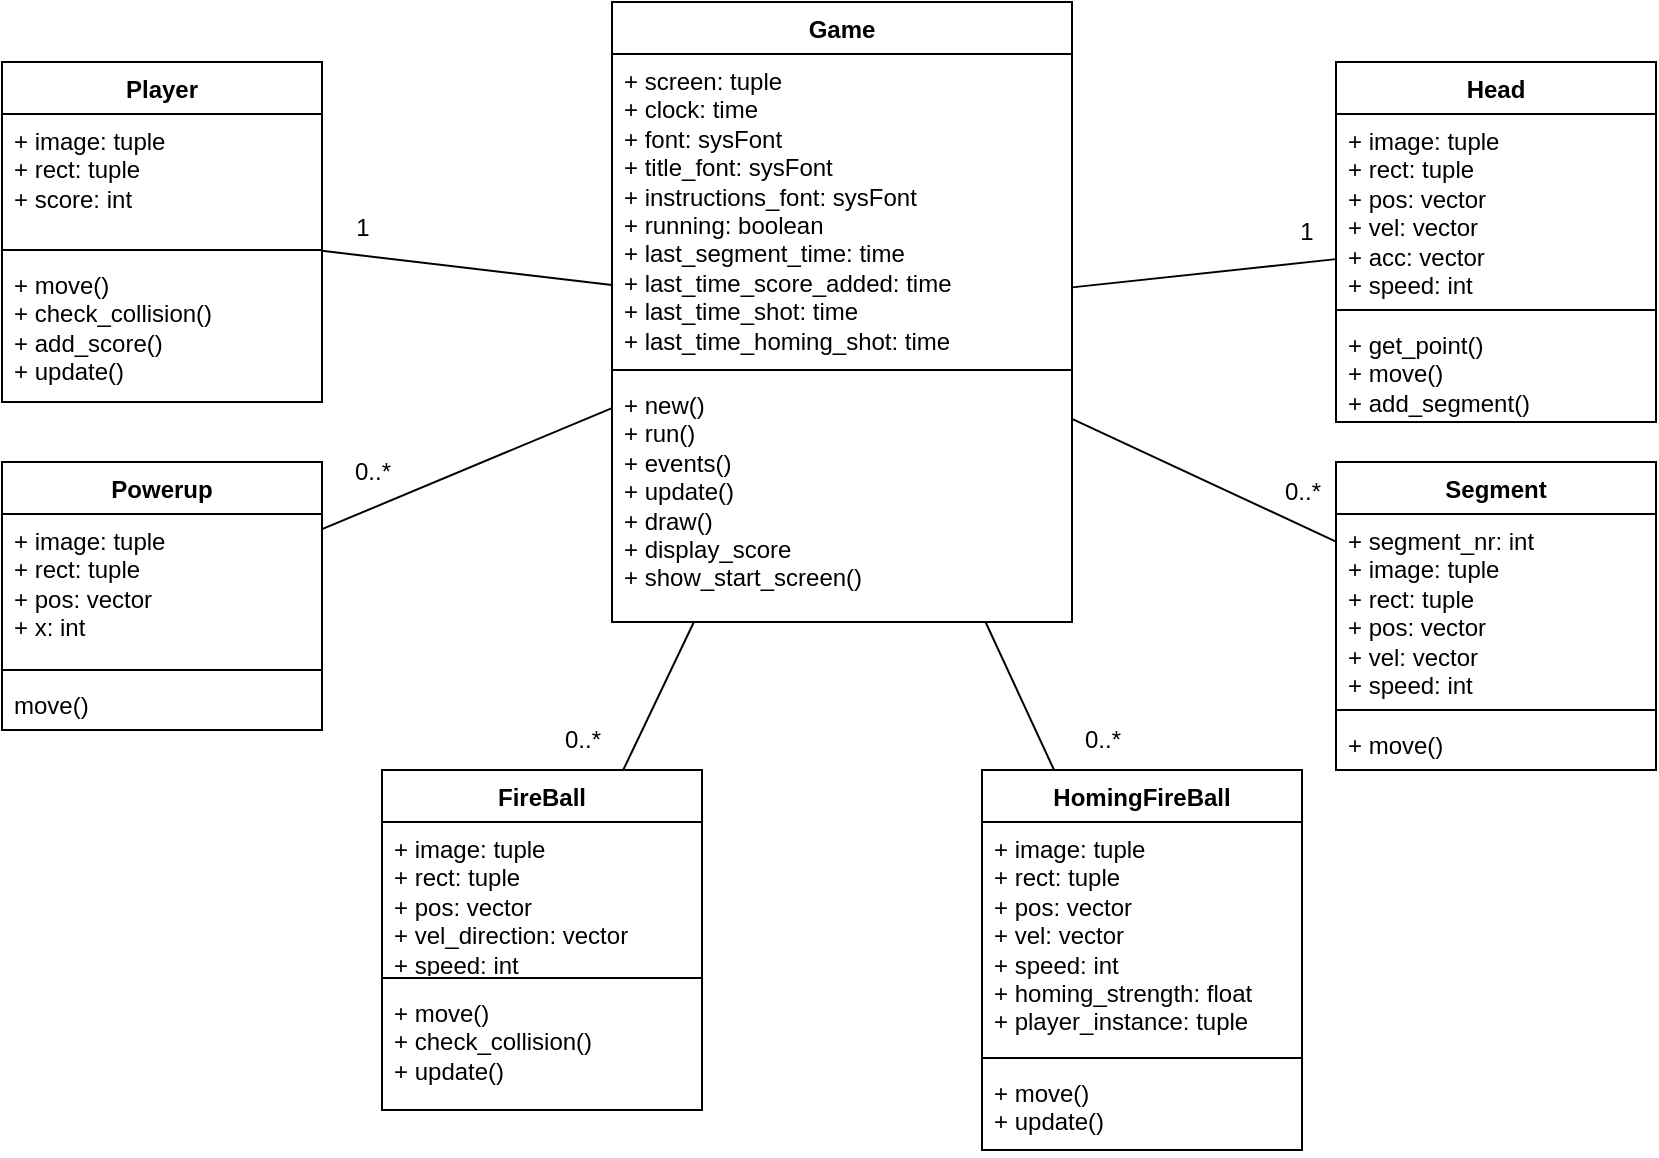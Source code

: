 <mxfile version="23.1.1" type="device">
  <diagram id="C5RBs43oDa-KdzZeNtuy" name="Page-1">
    <mxGraphModel dx="1578" dy="706" grid="1" gridSize="10" guides="1" tooltips="1" connect="1" arrows="1" fold="1" page="1" pageScale="1" pageWidth="827" pageHeight="1169" math="0" shadow="0">
      <root>
        <mxCell id="WIyWlLk6GJQsqaUBKTNV-0" />
        <mxCell id="WIyWlLk6GJQsqaUBKTNV-1" parent="WIyWlLk6GJQsqaUBKTNV-0" />
        <mxCell id="3XpS3VxJBWorhceTLrg--0" value="Game" style="swimlane;fontStyle=1;align=center;verticalAlign=top;childLayout=stackLayout;horizontal=1;startSize=26;horizontalStack=0;resizeParent=1;resizeParentMax=0;resizeLast=0;collapsible=1;marginBottom=0;whiteSpace=wrap;html=1;" vertex="1" parent="WIyWlLk6GJQsqaUBKTNV-1">
          <mxGeometry x="305" width="230" height="310" as="geometry" />
        </mxCell>
        <mxCell id="3XpS3VxJBWorhceTLrg--1" value="+ screen: tuple&lt;br&gt;+ clock: time&lt;br&gt;+ font: sysFont&lt;br&gt;+ title_font: sysFont&lt;br&gt;+ instructions_font: sysFont&lt;br&gt;+ running: boolean&lt;br&gt;+ last_segment_time: time&lt;br&gt;+ last_time_score_added: time&lt;br&gt;+ last_time_shot: time&lt;br&gt;+ last_time_homing_shot: time" style="text;strokeColor=none;fillColor=none;align=left;verticalAlign=top;spacingLeft=4;spacingRight=4;overflow=hidden;rotatable=0;points=[[0,0.5],[1,0.5]];portConstraint=eastwest;whiteSpace=wrap;html=1;" vertex="1" parent="3XpS3VxJBWorhceTLrg--0">
          <mxGeometry y="26" width="230" height="154" as="geometry" />
        </mxCell>
        <mxCell id="3XpS3VxJBWorhceTLrg--2" value="" style="line;strokeWidth=1;fillColor=none;align=left;verticalAlign=middle;spacingTop=-1;spacingLeft=3;spacingRight=3;rotatable=0;labelPosition=right;points=[];portConstraint=eastwest;strokeColor=inherit;" vertex="1" parent="3XpS3VxJBWorhceTLrg--0">
          <mxGeometry y="180" width="230" height="8" as="geometry" />
        </mxCell>
        <mxCell id="3XpS3VxJBWorhceTLrg--3" value="+ new()&lt;br&gt;+ run()&lt;br&gt;+ events()&lt;br&gt;+ update()&lt;br&gt;+ draw()&lt;br&gt;+ display_score&lt;br&gt;+ show_start_screen()" style="text;strokeColor=none;fillColor=none;align=left;verticalAlign=top;spacingLeft=4;spacingRight=4;overflow=hidden;rotatable=0;points=[[0,0.5],[1,0.5]];portConstraint=eastwest;whiteSpace=wrap;html=1;" vertex="1" parent="3XpS3VxJBWorhceTLrg--0">
          <mxGeometry y="188" width="230" height="122" as="geometry" />
        </mxCell>
        <mxCell id="3XpS3VxJBWorhceTLrg--4" value="Player" style="swimlane;fontStyle=1;align=center;verticalAlign=top;childLayout=stackLayout;horizontal=1;startSize=26;horizontalStack=0;resizeParent=1;resizeParentMax=0;resizeLast=0;collapsible=1;marginBottom=0;whiteSpace=wrap;html=1;" vertex="1" parent="WIyWlLk6GJQsqaUBKTNV-1">
          <mxGeometry y="30" width="160" height="170" as="geometry" />
        </mxCell>
        <mxCell id="3XpS3VxJBWorhceTLrg--5" value="+ image: tuple&lt;br&gt;+ rect: tuple&lt;br&gt;+ score: int" style="text;strokeColor=none;fillColor=none;align=left;verticalAlign=top;spacingLeft=4;spacingRight=4;overflow=hidden;rotatable=0;points=[[0,0.5],[1,0.5]];portConstraint=eastwest;whiteSpace=wrap;html=1;" vertex="1" parent="3XpS3VxJBWorhceTLrg--4">
          <mxGeometry y="26" width="160" height="64" as="geometry" />
        </mxCell>
        <mxCell id="3XpS3VxJBWorhceTLrg--6" value="" style="line;strokeWidth=1;fillColor=none;align=left;verticalAlign=middle;spacingTop=-1;spacingLeft=3;spacingRight=3;rotatable=0;labelPosition=right;points=[];portConstraint=eastwest;strokeColor=inherit;" vertex="1" parent="3XpS3VxJBWorhceTLrg--4">
          <mxGeometry y="90" width="160" height="8" as="geometry" />
        </mxCell>
        <mxCell id="3XpS3VxJBWorhceTLrg--7" value="+ move()&lt;br&gt;+ check_collision()&lt;br&gt;+ add_score()&lt;br&gt;+ update()&lt;br&gt;" style="text;strokeColor=none;fillColor=none;align=left;verticalAlign=top;spacingLeft=4;spacingRight=4;overflow=hidden;rotatable=0;points=[[0,0.5],[1,0.5]];portConstraint=eastwest;whiteSpace=wrap;html=1;" vertex="1" parent="3XpS3VxJBWorhceTLrg--4">
          <mxGeometry y="98" width="160" height="72" as="geometry" />
        </mxCell>
        <mxCell id="3XpS3VxJBWorhceTLrg--9" value="Head" style="swimlane;fontStyle=1;align=center;verticalAlign=top;childLayout=stackLayout;horizontal=1;startSize=26;horizontalStack=0;resizeParent=1;resizeParentMax=0;resizeLast=0;collapsible=1;marginBottom=0;whiteSpace=wrap;html=1;" vertex="1" parent="WIyWlLk6GJQsqaUBKTNV-1">
          <mxGeometry x="667" y="30" width="160" height="180" as="geometry" />
        </mxCell>
        <mxCell id="3XpS3VxJBWorhceTLrg--10" value="+ image: tuple&lt;br&gt;+ rect: tuple&lt;br&gt;+ pos: vector&lt;br&gt;+ vel: vector&lt;br&gt;+ acc: vector&lt;br&gt;+ speed: int" style="text;strokeColor=none;fillColor=none;align=left;verticalAlign=top;spacingLeft=4;spacingRight=4;overflow=hidden;rotatable=0;points=[[0,0.5],[1,0.5]];portConstraint=eastwest;whiteSpace=wrap;html=1;" vertex="1" parent="3XpS3VxJBWorhceTLrg--9">
          <mxGeometry y="26" width="160" height="94" as="geometry" />
        </mxCell>
        <mxCell id="3XpS3VxJBWorhceTLrg--11" value="" style="line;strokeWidth=1;fillColor=none;align=left;verticalAlign=middle;spacingTop=-1;spacingLeft=3;spacingRight=3;rotatable=0;labelPosition=right;points=[];portConstraint=eastwest;strokeColor=inherit;" vertex="1" parent="3XpS3VxJBWorhceTLrg--9">
          <mxGeometry y="120" width="160" height="8" as="geometry" />
        </mxCell>
        <mxCell id="3XpS3VxJBWorhceTLrg--12" value="+ get_point()&lt;br&gt;+ move()&lt;br&gt;+ add_segment()" style="text;strokeColor=none;fillColor=none;align=left;verticalAlign=top;spacingLeft=4;spacingRight=4;overflow=hidden;rotatable=0;points=[[0,0.5],[1,0.5]];portConstraint=eastwest;whiteSpace=wrap;html=1;" vertex="1" parent="3XpS3VxJBWorhceTLrg--9">
          <mxGeometry y="128" width="160" height="52" as="geometry" />
        </mxCell>
        <mxCell id="3XpS3VxJBWorhceTLrg--13" value="Segment" style="swimlane;fontStyle=1;align=center;verticalAlign=top;childLayout=stackLayout;horizontal=1;startSize=26;horizontalStack=0;resizeParent=1;resizeParentMax=0;resizeLast=0;collapsible=1;marginBottom=0;whiteSpace=wrap;html=1;" vertex="1" parent="WIyWlLk6GJQsqaUBKTNV-1">
          <mxGeometry x="667" y="230" width="160" height="154" as="geometry" />
        </mxCell>
        <mxCell id="3XpS3VxJBWorhceTLrg--14" value="+ segment_nr: int&lt;br&gt;+ image: tuple&lt;br&gt;+ rect: tuple&lt;br&gt;+ pos: vector&lt;br&gt;+ vel: vector&lt;br&gt;+ speed: int" style="text;strokeColor=none;fillColor=none;align=left;verticalAlign=top;spacingLeft=4;spacingRight=4;overflow=hidden;rotatable=0;points=[[0,0.5],[1,0.5]];portConstraint=eastwest;whiteSpace=wrap;html=1;" vertex="1" parent="3XpS3VxJBWorhceTLrg--13">
          <mxGeometry y="26" width="160" height="94" as="geometry" />
        </mxCell>
        <mxCell id="3XpS3VxJBWorhceTLrg--15" value="" style="line;strokeWidth=1;fillColor=none;align=left;verticalAlign=middle;spacingTop=-1;spacingLeft=3;spacingRight=3;rotatable=0;labelPosition=right;points=[];portConstraint=eastwest;strokeColor=inherit;" vertex="1" parent="3XpS3VxJBWorhceTLrg--13">
          <mxGeometry y="120" width="160" height="8" as="geometry" />
        </mxCell>
        <mxCell id="3XpS3VxJBWorhceTLrg--16" value="+ move()" style="text;strokeColor=none;fillColor=none;align=left;verticalAlign=top;spacingLeft=4;spacingRight=4;overflow=hidden;rotatable=0;points=[[0,0.5],[1,0.5]];portConstraint=eastwest;whiteSpace=wrap;html=1;" vertex="1" parent="3XpS3VxJBWorhceTLrg--13">
          <mxGeometry y="128" width="160" height="26" as="geometry" />
        </mxCell>
        <mxCell id="3XpS3VxJBWorhceTLrg--17" value="FireBall" style="swimlane;fontStyle=1;align=center;verticalAlign=top;childLayout=stackLayout;horizontal=1;startSize=26;horizontalStack=0;resizeParent=1;resizeParentMax=0;resizeLast=0;collapsible=1;marginBottom=0;whiteSpace=wrap;html=1;" vertex="1" parent="WIyWlLk6GJQsqaUBKTNV-1">
          <mxGeometry x="190" y="384" width="160" height="170" as="geometry" />
        </mxCell>
        <mxCell id="3XpS3VxJBWorhceTLrg--18" value="+ image: tuple&lt;br&gt;+ rect: tuple&lt;br&gt;+ pos: vector&lt;br&gt;+ vel_direction: vector&lt;br&gt;+ speed: int" style="text;strokeColor=none;fillColor=none;align=left;verticalAlign=top;spacingLeft=4;spacingRight=4;overflow=hidden;rotatable=0;points=[[0,0.5],[1,0.5]];portConstraint=eastwest;whiteSpace=wrap;html=1;" vertex="1" parent="3XpS3VxJBWorhceTLrg--17">
          <mxGeometry y="26" width="160" height="74" as="geometry" />
        </mxCell>
        <mxCell id="3XpS3VxJBWorhceTLrg--19" value="" style="line;strokeWidth=1;fillColor=none;align=left;verticalAlign=middle;spacingTop=-1;spacingLeft=3;spacingRight=3;rotatable=0;labelPosition=right;points=[];portConstraint=eastwest;strokeColor=inherit;" vertex="1" parent="3XpS3VxJBWorhceTLrg--17">
          <mxGeometry y="100" width="160" height="8" as="geometry" />
        </mxCell>
        <mxCell id="3XpS3VxJBWorhceTLrg--20" value="+ move()&lt;br&gt;+ check_collision()&lt;br&gt;+ update()" style="text;strokeColor=none;fillColor=none;align=left;verticalAlign=top;spacingLeft=4;spacingRight=4;overflow=hidden;rotatable=0;points=[[0,0.5],[1,0.5]];portConstraint=eastwest;whiteSpace=wrap;html=1;" vertex="1" parent="3XpS3VxJBWorhceTLrg--17">
          <mxGeometry y="108" width="160" height="62" as="geometry" />
        </mxCell>
        <mxCell id="3XpS3VxJBWorhceTLrg--21" value="HomingFireBall" style="swimlane;fontStyle=1;align=center;verticalAlign=top;childLayout=stackLayout;horizontal=1;startSize=26;horizontalStack=0;resizeParent=1;resizeParentMax=0;resizeLast=0;collapsible=1;marginBottom=0;whiteSpace=wrap;html=1;" vertex="1" parent="WIyWlLk6GJQsqaUBKTNV-1">
          <mxGeometry x="490" y="384" width="160" height="190" as="geometry" />
        </mxCell>
        <mxCell id="3XpS3VxJBWorhceTLrg--22" value="+ image: tuple&lt;br&gt;+ rect: tuple&lt;br&gt;+ pos: vector&lt;br&gt;+ vel: vector&lt;br&gt;+ speed: int&lt;br&gt;+ homing_strength: float&lt;br&gt;+ player_instance: tuple" style="text;strokeColor=none;fillColor=none;align=left;verticalAlign=top;spacingLeft=4;spacingRight=4;overflow=hidden;rotatable=0;points=[[0,0.5],[1,0.5]];portConstraint=eastwest;whiteSpace=wrap;html=1;" vertex="1" parent="3XpS3VxJBWorhceTLrg--21">
          <mxGeometry y="26" width="160" height="114" as="geometry" />
        </mxCell>
        <mxCell id="3XpS3VxJBWorhceTLrg--23" value="" style="line;strokeWidth=1;fillColor=none;align=left;verticalAlign=middle;spacingTop=-1;spacingLeft=3;spacingRight=3;rotatable=0;labelPosition=right;points=[];portConstraint=eastwest;strokeColor=inherit;" vertex="1" parent="3XpS3VxJBWorhceTLrg--21">
          <mxGeometry y="140" width="160" height="8" as="geometry" />
        </mxCell>
        <mxCell id="3XpS3VxJBWorhceTLrg--24" value="+ move()&lt;br&gt;+ update()" style="text;strokeColor=none;fillColor=none;align=left;verticalAlign=top;spacingLeft=4;spacingRight=4;overflow=hidden;rotatable=0;points=[[0,0.5],[1,0.5]];portConstraint=eastwest;whiteSpace=wrap;html=1;" vertex="1" parent="3XpS3VxJBWorhceTLrg--21">
          <mxGeometry y="148" width="160" height="42" as="geometry" />
        </mxCell>
        <mxCell id="3XpS3VxJBWorhceTLrg--25" value="Powerup" style="swimlane;fontStyle=1;align=center;verticalAlign=top;childLayout=stackLayout;horizontal=1;startSize=26;horizontalStack=0;resizeParent=1;resizeParentMax=0;resizeLast=0;collapsible=1;marginBottom=0;whiteSpace=wrap;html=1;" vertex="1" parent="WIyWlLk6GJQsqaUBKTNV-1">
          <mxGeometry y="230" width="160" height="134" as="geometry" />
        </mxCell>
        <mxCell id="3XpS3VxJBWorhceTLrg--26" value="+ image: tuple&lt;br&gt;+ rect: tuple&lt;br&gt;+ pos: vector&lt;br&gt;+ x: int" style="text;strokeColor=none;fillColor=none;align=left;verticalAlign=top;spacingLeft=4;spacingRight=4;overflow=hidden;rotatable=0;points=[[0,0.5],[1,0.5]];portConstraint=eastwest;whiteSpace=wrap;html=1;" vertex="1" parent="3XpS3VxJBWorhceTLrg--25">
          <mxGeometry y="26" width="160" height="74" as="geometry" />
        </mxCell>
        <mxCell id="3XpS3VxJBWorhceTLrg--27" value="" style="line;strokeWidth=1;fillColor=none;align=left;verticalAlign=middle;spacingTop=-1;spacingLeft=3;spacingRight=3;rotatable=0;labelPosition=right;points=[];portConstraint=eastwest;strokeColor=inherit;" vertex="1" parent="3XpS3VxJBWorhceTLrg--25">
          <mxGeometry y="100" width="160" height="8" as="geometry" />
        </mxCell>
        <mxCell id="3XpS3VxJBWorhceTLrg--28" value="move()" style="text;strokeColor=none;fillColor=none;align=left;verticalAlign=top;spacingLeft=4;spacingRight=4;overflow=hidden;rotatable=0;points=[[0,0.5],[1,0.5]];portConstraint=eastwest;whiteSpace=wrap;html=1;" vertex="1" parent="3XpS3VxJBWorhceTLrg--25">
          <mxGeometry y="108" width="160" height="26" as="geometry" />
        </mxCell>
        <mxCell id="3XpS3VxJBWorhceTLrg--30" value="" style="endArrow=none;html=1;rounded=0;" edge="1" parent="WIyWlLk6GJQsqaUBKTNV-1" source="3XpS3VxJBWorhceTLrg--0" target="3XpS3VxJBWorhceTLrg--4">
          <mxGeometry width="50" height="50" relative="1" as="geometry">
            <mxPoint x="470" y="240" as="sourcePoint" />
            <mxPoint x="520" y="190" as="targetPoint" />
          </mxGeometry>
        </mxCell>
        <mxCell id="3XpS3VxJBWorhceTLrg--31" value="" style="endArrow=none;html=1;rounded=0;" edge="1" parent="WIyWlLk6GJQsqaUBKTNV-1" source="3XpS3VxJBWorhceTLrg--25" target="3XpS3VxJBWorhceTLrg--0">
          <mxGeometry width="50" height="50" relative="1" as="geometry">
            <mxPoint x="330" y="170" as="sourcePoint" />
            <mxPoint x="380" y="120" as="targetPoint" />
          </mxGeometry>
        </mxCell>
        <mxCell id="3XpS3VxJBWorhceTLrg--32" value="" style="endArrow=none;html=1;rounded=0;" edge="1" parent="WIyWlLk6GJQsqaUBKTNV-1" source="3XpS3VxJBWorhceTLrg--13" target="3XpS3VxJBWorhceTLrg--0">
          <mxGeometry width="50" height="50" relative="1" as="geometry">
            <mxPoint x="330" y="420" as="sourcePoint" />
            <mxPoint x="380" y="370" as="targetPoint" />
          </mxGeometry>
        </mxCell>
        <mxCell id="3XpS3VxJBWorhceTLrg--33" value="" style="endArrow=none;html=1;rounded=0;" edge="1" parent="WIyWlLk6GJQsqaUBKTNV-1" source="3XpS3VxJBWorhceTLrg--21" target="3XpS3VxJBWorhceTLrg--0">
          <mxGeometry width="50" height="50" relative="1" as="geometry">
            <mxPoint x="330" y="420" as="sourcePoint" />
            <mxPoint x="380" y="370" as="targetPoint" />
          </mxGeometry>
        </mxCell>
        <mxCell id="3XpS3VxJBWorhceTLrg--34" value="" style="endArrow=none;html=1;rounded=0;" edge="1" parent="WIyWlLk6GJQsqaUBKTNV-1" source="3XpS3VxJBWorhceTLrg--17" target="3XpS3VxJBWorhceTLrg--0">
          <mxGeometry width="50" height="50" relative="1" as="geometry">
            <mxPoint x="330" y="420" as="sourcePoint" />
            <mxPoint x="380" y="370" as="targetPoint" />
          </mxGeometry>
        </mxCell>
        <mxCell id="3XpS3VxJBWorhceTLrg--35" value="" style="endArrow=none;html=1;rounded=0;" edge="1" parent="WIyWlLk6GJQsqaUBKTNV-1" source="3XpS3VxJBWorhceTLrg--0" target="3XpS3VxJBWorhceTLrg--9">
          <mxGeometry width="50" height="50" relative="1" as="geometry">
            <mxPoint x="650" y="230" as="sourcePoint" />
            <mxPoint x="700" y="180" as="targetPoint" />
          </mxGeometry>
        </mxCell>
        <mxCell id="3XpS3VxJBWorhceTLrg--36" value="1" style="text;html=1;align=center;verticalAlign=middle;resizable=0;points=[];autosize=1;strokeColor=none;fillColor=none;" vertex="1" parent="WIyWlLk6GJQsqaUBKTNV-1">
          <mxGeometry x="165" y="98" width="30" height="30" as="geometry" />
        </mxCell>
        <mxCell id="3XpS3VxJBWorhceTLrg--38" value="0..*" style="text;html=1;align=center;verticalAlign=middle;resizable=0;points=[];autosize=1;strokeColor=none;fillColor=none;" vertex="1" parent="WIyWlLk6GJQsqaUBKTNV-1">
          <mxGeometry x="165" y="220" width="40" height="30" as="geometry" />
        </mxCell>
        <mxCell id="3XpS3VxJBWorhceTLrg--39" value="0..*" style="text;html=1;align=center;verticalAlign=middle;resizable=0;points=[];autosize=1;strokeColor=none;fillColor=none;" vertex="1" parent="WIyWlLk6GJQsqaUBKTNV-1">
          <mxGeometry x="270" y="354" width="40" height="30" as="geometry" />
        </mxCell>
        <mxCell id="3XpS3VxJBWorhceTLrg--40" value="0..*" style="text;html=1;align=center;verticalAlign=middle;resizable=0;points=[];autosize=1;strokeColor=none;fillColor=none;" vertex="1" parent="WIyWlLk6GJQsqaUBKTNV-1">
          <mxGeometry x="530" y="354" width="40" height="30" as="geometry" />
        </mxCell>
        <mxCell id="3XpS3VxJBWorhceTLrg--41" value="0..*" style="text;html=1;align=center;verticalAlign=middle;resizable=0;points=[];autosize=1;strokeColor=none;fillColor=none;" vertex="1" parent="WIyWlLk6GJQsqaUBKTNV-1">
          <mxGeometry x="630" y="230" width="40" height="30" as="geometry" />
        </mxCell>
        <mxCell id="3XpS3VxJBWorhceTLrg--42" value="1" style="text;html=1;align=center;verticalAlign=middle;resizable=0;points=[];autosize=1;strokeColor=none;fillColor=none;" vertex="1" parent="WIyWlLk6GJQsqaUBKTNV-1">
          <mxGeometry x="637" y="100" width="30" height="30" as="geometry" />
        </mxCell>
      </root>
    </mxGraphModel>
  </diagram>
</mxfile>
